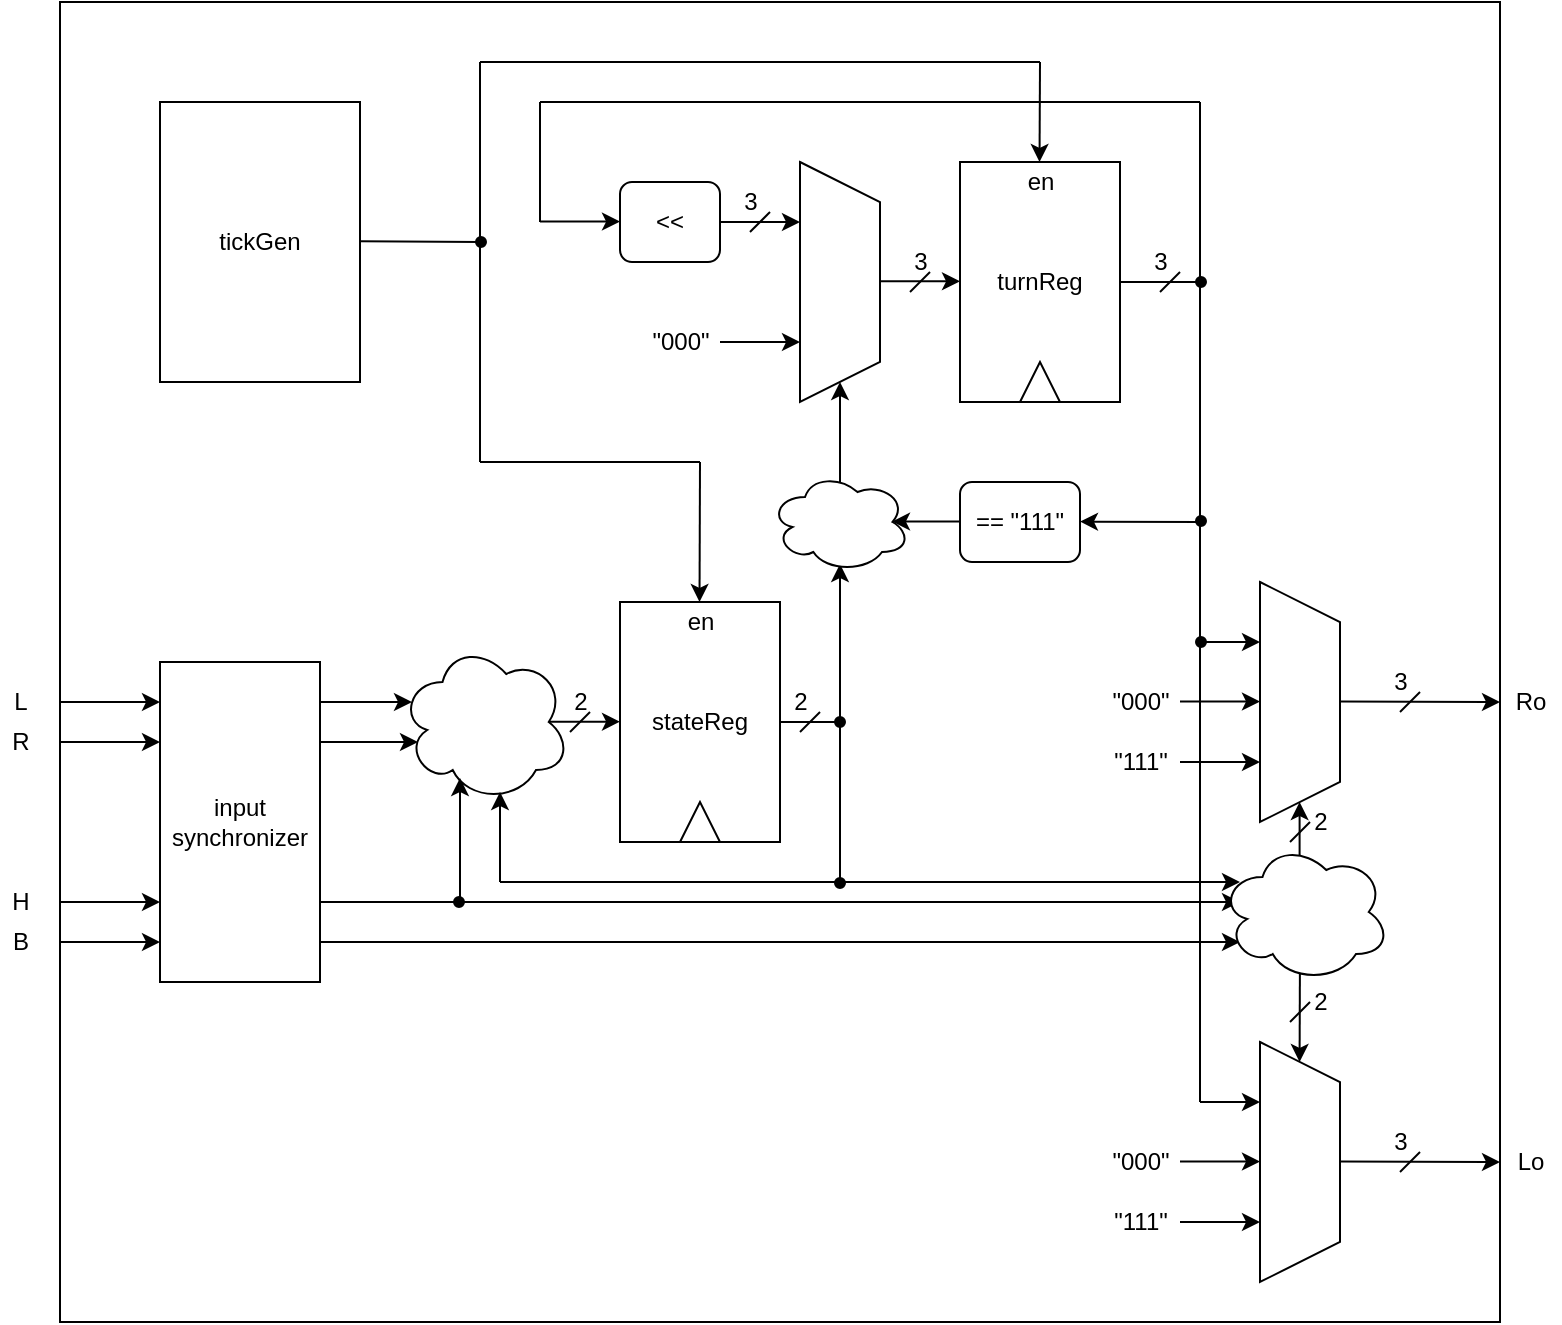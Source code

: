 <mxfile version="13.6.2" type="device"><diagram id="192AbO9tNyU3umzYO3EZ" name="Page-1"><mxGraphModel dx="1691" dy="837" grid="1" gridSize="10" guides="1" tooltips="1" connect="1" arrows="1" fold="1" page="1" pageScale="1" pageWidth="850" pageHeight="1100" math="0" shadow="0"><root><mxCell id="0"/><mxCell id="1" parent="0"/><mxCell id="yxRuh1KEddpT7VqKkomP-75" value="" style="rounded=0;whiteSpace=wrap;html=1;fillColor=none;" vertex="1" parent="1"><mxGeometry x="-160" y="130" width="720" height="660" as="geometry"/></mxCell><mxCell id="yxRuh1KEddpT7VqKkomP-1" value="stateReg" style="rounded=0;whiteSpace=wrap;html=1;" vertex="1" parent="1"><mxGeometry x="120" y="430" width="80" height="120" as="geometry"/></mxCell><mxCell id="yxRuh1KEddpT7VqKkomP-2" value="turnReg" style="rounded=0;whiteSpace=wrap;html=1;" vertex="1" parent="1"><mxGeometry x="290" y="210" width="80" height="120" as="geometry"/></mxCell><mxCell id="yxRuh1KEddpT7VqKkomP-3" value="" style="shape=trapezoid;perimeter=trapezoidPerimeter;whiteSpace=wrap;html=1;fixedSize=1;rotation=90;" vertex="1" parent="1"><mxGeometry x="170" y="250" width="120" height="40" as="geometry"/></mxCell><mxCell id="yxRuh1KEddpT7VqKkomP-5" value="&amp;lt;&amp;lt;" style="rounded=1;whiteSpace=wrap;html=1;" vertex="1" parent="1"><mxGeometry x="120" y="220" width="50" height="40" as="geometry"/></mxCell><mxCell id="yxRuh1KEddpT7VqKkomP-6" value="" style="endArrow=classic;html=1;" edge="1" parent="1"><mxGeometry width="50" height="50" relative="1" as="geometry"><mxPoint x="170" y="240" as="sourcePoint"/><mxPoint x="210" y="240" as="targetPoint"/></mxGeometry></mxCell><mxCell id="yxRuh1KEddpT7VqKkomP-7" value="" style="endArrow=classic;html=1;" edge="1" parent="1"><mxGeometry width="50" height="50" relative="1" as="geometry"><mxPoint x="170" y="300" as="sourcePoint"/><mxPoint x="210" y="300" as="targetPoint"/></mxGeometry></mxCell><mxCell id="yxRuh1KEddpT7VqKkomP-8" value="" style="endArrow=classic;html=1;" edge="1" parent="1"><mxGeometry width="50" height="50" relative="1" as="geometry"><mxPoint x="250" y="269.67" as="sourcePoint"/><mxPoint x="290" y="269.67" as="targetPoint"/></mxGeometry></mxCell><mxCell id="yxRuh1KEddpT7VqKkomP-9" value="" style="endArrow=classic;html=1;" edge="1" parent="1"><mxGeometry width="50" height="50" relative="1" as="geometry"><mxPoint x="80" y="239.8" as="sourcePoint"/><mxPoint x="120" y="239.8" as="targetPoint"/></mxGeometry></mxCell><mxCell id="yxRuh1KEddpT7VqKkomP-10" value="" style="endArrow=none;html=1;" edge="1" parent="1"><mxGeometry width="50" height="50" relative="1" as="geometry"><mxPoint x="80" y="240" as="sourcePoint"/><mxPoint x="80" y="180" as="targetPoint"/></mxGeometry></mxCell><mxCell id="yxRuh1KEddpT7VqKkomP-11" value="" style="endArrow=none;html=1;" edge="1" parent="1"><mxGeometry width="50" height="50" relative="1" as="geometry"><mxPoint x="80" y="180" as="sourcePoint"/><mxPoint x="410" y="180" as="targetPoint"/></mxGeometry></mxCell><mxCell id="yxRuh1KEddpT7VqKkomP-12" value="" style="endArrow=none;html=1;" edge="1" parent="1"><mxGeometry width="50" height="50" relative="1" as="geometry"><mxPoint x="370" y="270" as="sourcePoint"/><mxPoint x="410" y="270" as="targetPoint"/></mxGeometry></mxCell><mxCell id="yxRuh1KEddpT7VqKkomP-13" value="" style="endArrow=none;html=1;" edge="1" parent="1"><mxGeometry width="50" height="50" relative="1" as="geometry"><mxPoint x="410" y="269.8" as="sourcePoint"/><mxPoint x="410" y="180" as="targetPoint"/></mxGeometry></mxCell><mxCell id="yxRuh1KEddpT7VqKkomP-16" value="" style="endArrow=classic;html=1;" edge="1" parent="1"><mxGeometry width="50" height="50" relative="1" as="geometry"><mxPoint x="80" y="489.83" as="sourcePoint"/><mxPoint x="120" y="489.83" as="targetPoint"/></mxGeometry></mxCell><mxCell id="yxRuh1KEddpT7VqKkomP-15" value="" style="ellipse;shape=cloud;whiteSpace=wrap;html=1;" vertex="1" parent="1"><mxGeometry x="10" y="450" width="85" height="80" as="geometry"/></mxCell><mxCell id="yxRuh1KEddpT7VqKkomP-17" value="" style="endArrow=classic;html=1;" edge="1" parent="1"><mxGeometry width="50" height="50" relative="1" as="geometry"><mxPoint x="60" y="570" as="sourcePoint"/><mxPoint x="60" y="525" as="targetPoint"/></mxGeometry></mxCell><mxCell id="yxRuh1KEddpT7VqKkomP-19" value="" style="endArrow=none;html=1;" edge="1" parent="1"><mxGeometry width="50" height="50" relative="1" as="geometry"><mxPoint x="200" y="490" as="sourcePoint"/><mxPoint x="230" y="490" as="targetPoint"/></mxGeometry></mxCell><mxCell id="yxRuh1KEddpT7VqKkomP-20" value="" style="endArrow=none;html=1;" edge="1" parent="1"><mxGeometry width="50" height="50" relative="1" as="geometry"><mxPoint x="60" y="570" as="sourcePoint"/><mxPoint x="230" y="570" as="targetPoint"/></mxGeometry></mxCell><mxCell id="yxRuh1KEddpT7VqKkomP-21" value="" style="endArrow=none;html=1;" edge="1" parent="1"><mxGeometry width="50" height="50" relative="1" as="geometry"><mxPoint x="230" y="489.83" as="sourcePoint"/><mxPoint x="230" y="570" as="targetPoint"/></mxGeometry></mxCell><mxCell id="yxRuh1KEddpT7VqKkomP-22" value="" style="endArrow=classic;html=1;" edge="1" parent="1"><mxGeometry width="50" height="50" relative="1" as="geometry"><mxPoint x="230" y="371" as="sourcePoint"/><mxPoint x="230" y="320" as="targetPoint"/><Array as="points"><mxPoint x="230" y="340"/></Array></mxGeometry></mxCell><mxCell id="yxRuh1KEddpT7VqKkomP-24" value="input&lt;br&gt;synchronizer" style="rounded=0;whiteSpace=wrap;html=1;" vertex="1" parent="1"><mxGeometry x="-110" y="460" width="80" height="160" as="geometry"/></mxCell><mxCell id="yxRuh1KEddpT7VqKkomP-25" value="" style="endArrow=classic;html=1;" edge="1" parent="1"><mxGeometry width="50" height="50" relative="1" as="geometry"><mxPoint x="-160" y="500" as="sourcePoint"/><mxPoint x="-110" y="500" as="targetPoint"/></mxGeometry></mxCell><mxCell id="yxRuh1KEddpT7VqKkomP-26" value="" style="endArrow=classic;html=1;" edge="1" parent="1"><mxGeometry width="50" height="50" relative="1" as="geometry"><mxPoint x="-160" y="480" as="sourcePoint"/><mxPoint x="-110" y="480" as="targetPoint"/></mxGeometry></mxCell><mxCell id="yxRuh1KEddpT7VqKkomP-27" value="" style="endArrow=classic;html=1;" edge="1" parent="1"><mxGeometry width="50" height="50" relative="1" as="geometry"><mxPoint x="-160" y="580.0" as="sourcePoint"/><mxPoint x="-110" y="580.0" as="targetPoint"/></mxGeometry></mxCell><mxCell id="yxRuh1KEddpT7VqKkomP-28" value="" style="endArrow=classic;html=1;" edge="1" parent="1"><mxGeometry width="50" height="50" relative="1" as="geometry"><mxPoint x="-160" y="600" as="sourcePoint"/><mxPoint x="-110" y="600" as="targetPoint"/></mxGeometry></mxCell><mxCell id="yxRuh1KEddpT7VqKkomP-29" value="&quot;000&quot;" style="text;html=1;align=center;verticalAlign=middle;resizable=0;points=[];autosize=1;" vertex="1" parent="1"><mxGeometry x="130" y="290" width="40" height="20" as="geometry"/></mxCell><mxCell id="yxRuh1KEddpT7VqKkomP-31" value="== &quot;111&quot;" style="rounded=1;whiteSpace=wrap;html=1;" vertex="1" parent="1"><mxGeometry x="290" y="370" width="60" height="40" as="geometry"/></mxCell><mxCell id="yxRuh1KEddpT7VqKkomP-32" value="" style="endArrow=classic;html=1;" edge="1" parent="1"><mxGeometry width="50" height="50" relative="1" as="geometry"><mxPoint x="290" y="389.8" as="sourcePoint"/><mxPoint x="256" y="389.8" as="targetPoint"/></mxGeometry></mxCell><mxCell id="yxRuh1KEddpT7VqKkomP-33" value="" style="endArrow=classic;html=1;" edge="1" parent="1"><mxGeometry width="50" height="50" relative="1" as="geometry"><mxPoint x="410" y="390" as="sourcePoint"/><mxPoint x="350" y="389.8" as="targetPoint"/></mxGeometry></mxCell><mxCell id="yxRuh1KEddpT7VqKkomP-34" value="" style="endArrow=none;html=1;" edge="1" parent="1"><mxGeometry width="50" height="50" relative="1" as="geometry"><mxPoint x="410" y="390" as="sourcePoint"/><mxPoint x="410" y="270" as="targetPoint"/></mxGeometry></mxCell><mxCell id="yxRuh1KEddpT7VqKkomP-35" value="" style="endArrow=classic;html=1;" edge="1" parent="1"><mxGeometry width="50" height="50" relative="1" as="geometry"><mxPoint x="230" y="490" as="sourcePoint"/><mxPoint x="230" y="411" as="targetPoint"/></mxGeometry></mxCell><mxCell id="yxRuh1KEddpT7VqKkomP-36" value="" style="endArrow=classic;html=1;" edge="1" parent="1"><mxGeometry width="50" height="50" relative="1" as="geometry"><mxPoint x="-30" y="480" as="sourcePoint"/><mxPoint x="16" y="480" as="targetPoint"/></mxGeometry></mxCell><mxCell id="yxRuh1KEddpT7VqKkomP-37" value="" style="endArrow=classic;html=1;" edge="1" parent="1"><mxGeometry width="50" height="50" relative="1" as="geometry"><mxPoint x="-30" y="500" as="sourcePoint"/><mxPoint x="19" y="500" as="targetPoint"/></mxGeometry></mxCell><mxCell id="yxRuh1KEddpT7VqKkomP-38" value="" style="endArrow=none;html=1;" edge="1" parent="1"><mxGeometry width="50" height="50" relative="1" as="geometry"><mxPoint x="-30" y="580" as="sourcePoint"/><mxPoint x="260" y="580" as="targetPoint"/></mxGeometry></mxCell><mxCell id="yxRuh1KEddpT7VqKkomP-39" value="" style="endArrow=none;html=1;" edge="1" parent="1"><mxGeometry width="50" height="50" relative="1" as="geometry"><mxPoint x="-30" y="600" as="sourcePoint"/><mxPoint x="260" y="600" as="targetPoint"/></mxGeometry></mxCell><mxCell id="yxRuh1KEddpT7VqKkomP-40" value="" style="endArrow=classic;html=1;" edge="1" parent="1"><mxGeometry width="50" height="50" relative="1" as="geometry"><mxPoint x="40" y="580" as="sourcePoint"/><mxPoint x="40" y="518" as="targetPoint"/></mxGeometry></mxCell><mxCell id="yxRuh1KEddpT7VqKkomP-41" value="" style="shape=trapezoid;perimeter=trapezoidPerimeter;whiteSpace=wrap;html=1;fixedSize=1;rotation=90;" vertex="1" parent="1"><mxGeometry x="400" y="460" width="120" height="40" as="geometry"/></mxCell><mxCell id="yxRuh1KEddpT7VqKkomP-42" value="" style="shape=trapezoid;perimeter=trapezoidPerimeter;whiteSpace=wrap;html=1;fixedSize=1;rotation=90;" vertex="1" parent="1"><mxGeometry x="400" y="690" width="120" height="40" as="geometry"/></mxCell><mxCell id="yxRuh1KEddpT7VqKkomP-44" value="" style="endArrow=classic;html=1;" edge="1" parent="1"><mxGeometry width="50" height="50" relative="1" as="geometry"><mxPoint x="260" y="600" as="sourcePoint"/><mxPoint x="430" y="600" as="targetPoint"/></mxGeometry></mxCell><mxCell id="yxRuh1KEddpT7VqKkomP-45" value="" style="endArrow=classic;html=1;" edge="1" parent="1"><mxGeometry width="50" height="50" relative="1" as="geometry"><mxPoint x="260" y="580" as="sourcePoint"/><mxPoint x="430" y="580" as="targetPoint"/></mxGeometry></mxCell><mxCell id="yxRuh1KEddpT7VqKkomP-46" value="" style="endArrow=classic;html=1;" edge="1" parent="1"><mxGeometry width="50" height="50" relative="1" as="geometry"><mxPoint x="230" y="570" as="sourcePoint"/><mxPoint x="430" y="570" as="targetPoint"/></mxGeometry></mxCell><mxCell id="yxRuh1KEddpT7VqKkomP-47" value="" style="endArrow=classic;html=1;" edge="1" parent="1"><mxGeometry width="50" height="50" relative="1" as="geometry"><mxPoint x="400" y="740" as="sourcePoint"/><mxPoint x="440" y="740" as="targetPoint"/></mxGeometry></mxCell><mxCell id="yxRuh1KEddpT7VqKkomP-48" value="" style="endArrow=classic;html=1;" edge="1" parent="1"><mxGeometry width="50" height="50" relative="1" as="geometry"><mxPoint x="400" y="709.76" as="sourcePoint"/><mxPoint x="440" y="709.76" as="targetPoint"/></mxGeometry></mxCell><mxCell id="yxRuh1KEddpT7VqKkomP-49" value="" style="endArrow=classic;html=1;" edge="1" parent="1"><mxGeometry width="50" height="50" relative="1" as="geometry"><mxPoint x="410" y="680" as="sourcePoint"/><mxPoint x="440" y="680" as="targetPoint"/></mxGeometry></mxCell><mxCell id="yxRuh1KEddpT7VqKkomP-50" value="&quot;111&quot;" style="text;html=1;align=center;verticalAlign=middle;resizable=0;points=[];autosize=1;" vertex="1" parent="1"><mxGeometry x="360" y="730" width="40" height="20" as="geometry"/></mxCell><mxCell id="yxRuh1KEddpT7VqKkomP-51" value="&quot;000&quot;" style="text;html=1;align=center;verticalAlign=middle;resizable=0;points=[];autosize=1;" vertex="1" parent="1"><mxGeometry x="360" y="700" width="40" height="20" as="geometry"/></mxCell><mxCell id="yxRuh1KEddpT7VqKkomP-52" value="" style="endArrow=none;html=1;" edge="1" parent="1"><mxGeometry width="50" height="50" relative="1" as="geometry"><mxPoint x="410" y="680" as="sourcePoint"/><mxPoint x="410" y="390" as="targetPoint"/></mxGeometry></mxCell><mxCell id="yxRuh1KEddpT7VqKkomP-53" value="" style="endArrow=classic;html=1;" edge="1" parent="1"><mxGeometry width="50" height="50" relative="1" as="geometry"><mxPoint x="400" y="510" as="sourcePoint"/><mxPoint x="440" y="510" as="targetPoint"/></mxGeometry></mxCell><mxCell id="yxRuh1KEddpT7VqKkomP-54" value="" style="endArrow=classic;html=1;" edge="1" parent="1"><mxGeometry width="50" height="50" relative="1" as="geometry"><mxPoint x="400" y="479.76" as="sourcePoint"/><mxPoint x="440" y="479.76" as="targetPoint"/></mxGeometry></mxCell><mxCell id="yxRuh1KEddpT7VqKkomP-55" value="" style="endArrow=classic;html=1;" edge="1" parent="1"><mxGeometry width="50" height="50" relative="1" as="geometry"><mxPoint x="410" y="450" as="sourcePoint"/><mxPoint x="440" y="450" as="targetPoint"/></mxGeometry></mxCell><mxCell id="yxRuh1KEddpT7VqKkomP-56" value="&quot;111&quot;" style="text;html=1;align=center;verticalAlign=middle;resizable=0;points=[];autosize=1;" vertex="1" parent="1"><mxGeometry x="360" y="500" width="40" height="20" as="geometry"/></mxCell><mxCell id="yxRuh1KEddpT7VqKkomP-57" value="&quot;000&quot;" style="text;html=1;align=center;verticalAlign=middle;resizable=0;points=[];autosize=1;" vertex="1" parent="1"><mxGeometry x="360" y="470" width="40" height="20" as="geometry"/></mxCell><mxCell id="yxRuh1KEddpT7VqKkomP-58" value="" style="endArrow=classic;html=1;" edge="1" parent="1"><mxGeometry width="50" height="50" relative="1" as="geometry"><mxPoint x="459.8" y="570" as="sourcePoint"/><mxPoint x="459.8" y="530" as="targetPoint"/></mxGeometry></mxCell><mxCell id="yxRuh1KEddpT7VqKkomP-59" value="" style="endArrow=classic;html=1;" edge="1" parent="1"><mxGeometry width="50" height="50" relative="1" as="geometry"><mxPoint x="460" y="600" as="sourcePoint"/><mxPoint x="459.8" y="660" as="targetPoint"/></mxGeometry></mxCell><mxCell id="yxRuh1KEddpT7VqKkomP-43" value="" style="ellipse;shape=cloud;whiteSpace=wrap;html=1;" vertex="1" parent="1"><mxGeometry x="420" y="550" width="85" height="70" as="geometry"/></mxCell><mxCell id="yxRuh1KEddpT7VqKkomP-61" value="" style="triangle;whiteSpace=wrap;html=1;rotation=-90;" vertex="1" parent="1"><mxGeometry x="150" y="530" width="20" height="20" as="geometry"/></mxCell><mxCell id="yxRuh1KEddpT7VqKkomP-62" value="" style="triangle;whiteSpace=wrap;html=1;rotation=-90;" vertex="1" parent="1"><mxGeometry x="320" y="310" width="20" height="20" as="geometry"/></mxCell><mxCell id="yxRuh1KEddpT7VqKkomP-14" value="" style="ellipse;shape=cloud;whiteSpace=wrap;html=1;" vertex="1" parent="1"><mxGeometry x="195" y="365" width="70" height="50" as="geometry"/></mxCell><mxCell id="yxRuh1KEddpT7VqKkomP-63" value="tickGen" style="rounded=0;whiteSpace=wrap;html=1;" vertex="1" parent="1"><mxGeometry x="-110" y="180" width="100" height="140" as="geometry"/></mxCell><mxCell id="yxRuh1KEddpT7VqKkomP-66" value="" style="endArrow=classic;html=1;" edge="1" parent="1"><mxGeometry width="50" height="50" relative="1" as="geometry"><mxPoint x="160" y="360" as="sourcePoint"/><mxPoint x="159.76" y="430" as="targetPoint"/></mxGeometry></mxCell><mxCell id="yxRuh1KEddpT7VqKkomP-67" value="" style="endArrow=none;html=1;" edge="1" parent="1"><mxGeometry width="50" height="50" relative="1" as="geometry"><mxPoint x="-10" y="249.66" as="sourcePoint"/><mxPoint x="50" y="250" as="targetPoint"/></mxGeometry></mxCell><mxCell id="yxRuh1KEddpT7VqKkomP-68" value="" style="endArrow=none;html=1;" edge="1" parent="1"><mxGeometry width="50" height="50" relative="1" as="geometry"><mxPoint x="50" y="360" as="sourcePoint"/><mxPoint x="50" y="160" as="targetPoint"/></mxGeometry></mxCell><mxCell id="yxRuh1KEddpT7VqKkomP-69" value="" style="endArrow=none;html=1;" edge="1" parent="1"><mxGeometry width="50" height="50" relative="1" as="geometry"><mxPoint x="50" y="360" as="sourcePoint"/><mxPoint x="160" y="360" as="targetPoint"/></mxGeometry></mxCell><mxCell id="yxRuh1KEddpT7VqKkomP-70" value="" style="endArrow=classic;html=1;" edge="1" parent="1"><mxGeometry width="50" height="50" relative="1" as="geometry"><mxPoint x="330" y="160" as="sourcePoint"/><mxPoint x="329.76" y="210" as="targetPoint"/></mxGeometry></mxCell><mxCell id="yxRuh1KEddpT7VqKkomP-71" value="" style="endArrow=none;html=1;" edge="1" parent="1"><mxGeometry width="50" height="50" relative="1" as="geometry"><mxPoint x="330" y="160" as="sourcePoint"/><mxPoint x="50" y="160" as="targetPoint"/></mxGeometry></mxCell><mxCell id="yxRuh1KEddpT7VqKkomP-72" value="en" style="text;html=1;align=center;verticalAlign=middle;resizable=0;points=[];autosize=1;" vertex="1" parent="1"><mxGeometry x="145" y="430" width="30" height="20" as="geometry"/></mxCell><mxCell id="yxRuh1KEddpT7VqKkomP-74" value="en" style="text;html=1;align=center;verticalAlign=middle;resizable=0;points=[];autosize=1;" vertex="1" parent="1"><mxGeometry x="315" y="210" width="30" height="20" as="geometry"/></mxCell><mxCell id="yxRuh1KEddpT7VqKkomP-76" value="" style="endArrow=classic;html=1;" edge="1" parent="1"><mxGeometry width="50" height="50" relative="1" as="geometry"><mxPoint x="480" y="709.76" as="sourcePoint"/><mxPoint x="560" y="710" as="targetPoint"/></mxGeometry></mxCell><mxCell id="yxRuh1KEddpT7VqKkomP-77" value="" style="endArrow=classic;html=1;" edge="1" parent="1"><mxGeometry width="50" height="50" relative="1" as="geometry"><mxPoint x="480" y="479.76" as="sourcePoint"/><mxPoint x="560" y="480" as="targetPoint"/></mxGeometry></mxCell><mxCell id="yxRuh1KEddpT7VqKkomP-78" value="L" style="text;html=1;align=center;verticalAlign=middle;resizable=0;points=[];autosize=1;" vertex="1" parent="1"><mxGeometry x="-190" y="470" width="20" height="20" as="geometry"/></mxCell><mxCell id="yxRuh1KEddpT7VqKkomP-79" value="R" style="text;html=1;align=center;verticalAlign=middle;resizable=0;points=[];autosize=1;" vertex="1" parent="1"><mxGeometry x="-190" y="490" width="20" height="20" as="geometry"/></mxCell><mxCell id="yxRuh1KEddpT7VqKkomP-80" value="H" style="text;html=1;align=center;verticalAlign=middle;resizable=0;points=[];autosize=1;" vertex="1" parent="1"><mxGeometry x="-190" y="570" width="20" height="20" as="geometry"/></mxCell><mxCell id="yxRuh1KEddpT7VqKkomP-81" value="B" style="text;html=1;align=center;verticalAlign=middle;resizable=0;points=[];autosize=1;" vertex="1" parent="1"><mxGeometry x="-190" y="590" width="20" height="20" as="geometry"/></mxCell><mxCell id="yxRuh1KEddpT7VqKkomP-82" value="Lo" style="text;html=1;align=center;verticalAlign=middle;resizable=0;points=[];autosize=1;" vertex="1" parent="1"><mxGeometry x="560" y="700" width="30" height="20" as="geometry"/></mxCell><mxCell id="yxRuh1KEddpT7VqKkomP-83" value="Ro" style="text;html=1;align=center;verticalAlign=middle;resizable=0;points=[];autosize=1;" vertex="1" parent="1"><mxGeometry x="560" y="470" width="30" height="20" as="geometry"/></mxCell><mxCell id="yxRuh1KEddpT7VqKkomP-84" value="" style="endArrow=none;html=1;" edge="1" parent="1"><mxGeometry width="50" height="50" relative="1" as="geometry"><mxPoint x="390" y="275" as="sourcePoint"/><mxPoint x="400" y="265" as="targetPoint"/></mxGeometry></mxCell><mxCell id="yxRuh1KEddpT7VqKkomP-85" value="" style="endArrow=none;html=1;" edge="1" parent="1"><mxGeometry width="50" height="50" relative="1" as="geometry"><mxPoint x="510" y="485" as="sourcePoint"/><mxPoint x="520" y="475" as="targetPoint"/></mxGeometry></mxCell><mxCell id="yxRuh1KEddpT7VqKkomP-86" value="" style="endArrow=none;html=1;" edge="1" parent="1"><mxGeometry width="50" height="50" relative="1" as="geometry"><mxPoint x="510" y="715" as="sourcePoint"/><mxPoint x="520" y="705" as="targetPoint"/></mxGeometry></mxCell><mxCell id="yxRuh1KEddpT7VqKkomP-87" value="" style="endArrow=none;html=1;" edge="1" parent="1"><mxGeometry width="50" height="50" relative="1" as="geometry"><mxPoint x="210" y="495" as="sourcePoint"/><mxPoint x="220" y="485" as="targetPoint"/></mxGeometry></mxCell><mxCell id="yxRuh1KEddpT7VqKkomP-88" value="2" style="text;html=1;align=center;verticalAlign=middle;resizable=0;points=[];autosize=1;" vertex="1" parent="1"><mxGeometry x="200" y="470" width="20" height="20" as="geometry"/></mxCell><mxCell id="yxRuh1KEddpT7VqKkomP-89" value="3" style="text;html=1;align=center;verticalAlign=middle;resizable=0;points=[];autosize=1;" vertex="1" parent="1"><mxGeometry x="500" y="460" width="20" height="20" as="geometry"/></mxCell><mxCell id="yxRuh1KEddpT7VqKkomP-90" value="3" style="text;html=1;align=center;verticalAlign=middle;resizable=0;points=[];autosize=1;" vertex="1" parent="1"><mxGeometry x="500" y="690" width="20" height="20" as="geometry"/></mxCell><mxCell id="yxRuh1KEddpT7VqKkomP-91" value="3" style="text;html=1;align=center;verticalAlign=middle;resizable=0;points=[];autosize=1;" vertex="1" parent="1"><mxGeometry x="380" y="250" width="20" height="20" as="geometry"/></mxCell><mxCell id="yxRuh1KEddpT7VqKkomP-92" value="" style="endArrow=none;html=1;" edge="1" parent="1"><mxGeometry width="50" height="50" relative="1" as="geometry"><mxPoint x="265" y="275" as="sourcePoint"/><mxPoint x="275" y="265" as="targetPoint"/></mxGeometry></mxCell><mxCell id="yxRuh1KEddpT7VqKkomP-93" value="3" style="text;html=1;align=center;verticalAlign=middle;resizable=0;points=[];autosize=1;" vertex="1" parent="1"><mxGeometry x="260" y="250" width="20" height="20" as="geometry"/></mxCell><mxCell id="yxRuh1KEddpT7VqKkomP-94" value="" style="endArrow=none;html=1;" edge="1" parent="1"><mxGeometry width="50" height="50" relative="1" as="geometry"><mxPoint x="185" y="245.0" as="sourcePoint"/><mxPoint x="195" y="235.0" as="targetPoint"/></mxGeometry></mxCell><mxCell id="yxRuh1KEddpT7VqKkomP-95" value="3" style="text;html=1;align=center;verticalAlign=middle;resizable=0;points=[];autosize=1;" vertex="1" parent="1"><mxGeometry x="175" y="220" width="20" height="20" as="geometry"/></mxCell><mxCell id="yxRuh1KEddpT7VqKkomP-96" value="" style="endArrow=none;html=1;" edge="1" parent="1"><mxGeometry width="50" height="50" relative="1" as="geometry"><mxPoint x="95" y="495" as="sourcePoint"/><mxPoint x="105" y="485" as="targetPoint"/></mxGeometry></mxCell><mxCell id="yxRuh1KEddpT7VqKkomP-97" value="2" style="text;html=1;align=center;verticalAlign=middle;resizable=0;points=[];autosize=1;" vertex="1" parent="1"><mxGeometry x="90" y="470" width="20" height="20" as="geometry"/></mxCell><mxCell id="yxRuh1KEddpT7VqKkomP-98" value="" style="endArrow=none;html=1;" edge="1" parent="1"><mxGeometry width="50" height="50" relative="1" as="geometry"><mxPoint x="455" y="550" as="sourcePoint"/><mxPoint x="465" y="540" as="targetPoint"/></mxGeometry></mxCell><mxCell id="yxRuh1KEddpT7VqKkomP-99" value="2" style="text;html=1;align=center;verticalAlign=middle;resizable=0;points=[];autosize=1;" vertex="1" parent="1"><mxGeometry x="460" y="530" width="20" height="20" as="geometry"/></mxCell><mxCell id="yxRuh1KEddpT7VqKkomP-100" value="" style="endArrow=none;html=1;" edge="1" parent="1"><mxGeometry width="50" height="50" relative="1" as="geometry"><mxPoint x="455" y="640" as="sourcePoint"/><mxPoint x="465" y="630" as="targetPoint"/></mxGeometry></mxCell><mxCell id="yxRuh1KEddpT7VqKkomP-101" value="2" style="text;html=1;align=center;verticalAlign=middle;resizable=0;points=[];autosize=1;" vertex="1" parent="1"><mxGeometry x="460" y="620" width="20" height="20" as="geometry"/></mxCell><mxCell id="yxRuh1KEddpT7VqKkomP-102" value="" style="ellipse;whiteSpace=wrap;html=1;aspect=fixed;fillColor=#000000;" vertex="1" parent="1"><mxGeometry x="408" y="387" width="5" height="5" as="geometry"/></mxCell><mxCell id="yxRuh1KEddpT7VqKkomP-103" value="" style="ellipse;whiteSpace=wrap;html=1;aspect=fixed;fillColor=#000000;" vertex="1" parent="1"><mxGeometry x="408" y="447.5" width="5" height="5" as="geometry"/></mxCell><mxCell id="yxRuh1KEddpT7VqKkomP-104" value="" style="ellipse;whiteSpace=wrap;html=1;aspect=fixed;fillColor=#000000;" vertex="1" parent="1"><mxGeometry x="227.5" y="487.5" width="5" height="5" as="geometry"/></mxCell><mxCell id="yxRuh1KEddpT7VqKkomP-105" value="" style="ellipse;whiteSpace=wrap;html=1;aspect=fixed;fillColor=#000000;" vertex="1" parent="1"><mxGeometry x="227.5" y="568" width="5" height="5" as="geometry"/></mxCell><mxCell id="yxRuh1KEddpT7VqKkomP-106" value="" style="ellipse;whiteSpace=wrap;html=1;aspect=fixed;fillColor=#000000;" vertex="1" parent="1"><mxGeometry x="408" y="267.5" width="5" height="5" as="geometry"/></mxCell><mxCell id="yxRuh1KEddpT7VqKkomP-107" value="" style="ellipse;whiteSpace=wrap;html=1;aspect=fixed;fillColor=#000000;" vertex="1" parent="1"><mxGeometry x="37" y="577.5" width="5" height="5" as="geometry"/></mxCell><mxCell id="yxRuh1KEddpT7VqKkomP-108" value="" style="ellipse;whiteSpace=wrap;html=1;aspect=fixed;fillColor=#000000;" vertex="1" parent="1"><mxGeometry x="48" y="247.5" width="5" height="5" as="geometry"/></mxCell></root></mxGraphModel></diagram></mxfile>